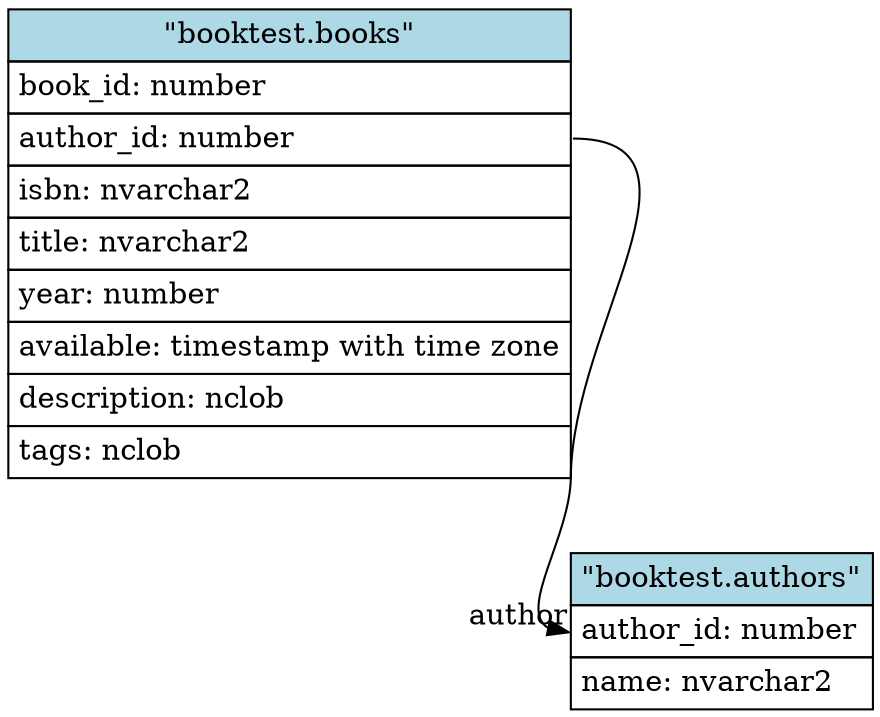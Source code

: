 // Generated by xo.
digraph booktest {
	// Defaults
	node [shape=none
	 margin=0]
	
	// Nodes (tables)
	"booktest.authors" [ label=<
		<table border="0" cellborder="1" cellspacing="0" cellpadding="4">
		<tr><td bgcolor="lightblue">"booktest.authors"</td></tr>
		<tr><td align="left" PORT="author_id">author_id: number</td></tr>
		<tr><td align="left" PORT="name">name: nvarchar2</td></tr>
		</table>> ]
	
	"booktest.books" [ label=<
		<table border="0" cellborder="1" cellspacing="0" cellpadding="4">
		<tr><td bgcolor="lightblue">"booktest.books"</td></tr>
		<tr><td align="left" PORT="book_id">book_id: number</td></tr>
		<tr><td align="left" PORT="author_id">author_id: number</td></tr>
		<tr><td align="left" PORT="isbn">isbn: nvarchar2</td></tr>
		<tr><td align="left" PORT="title">title: nvarchar2</td></tr>
		<tr><td align="left" PORT="year">year: number</td></tr>
		<tr><td align="left" PORT="available">available: timestamp with time zone</td></tr>
		<tr><td align="left" PORT="description">description: nclob</td></tr>
		<tr><td align="left" PORT="tags">tags: nclob</td></tr>
		</table>> ]
	
	"booktest.books":"author_id":e -> "booktest.authors":"author_id":w [
		headlabel="author"]
}
